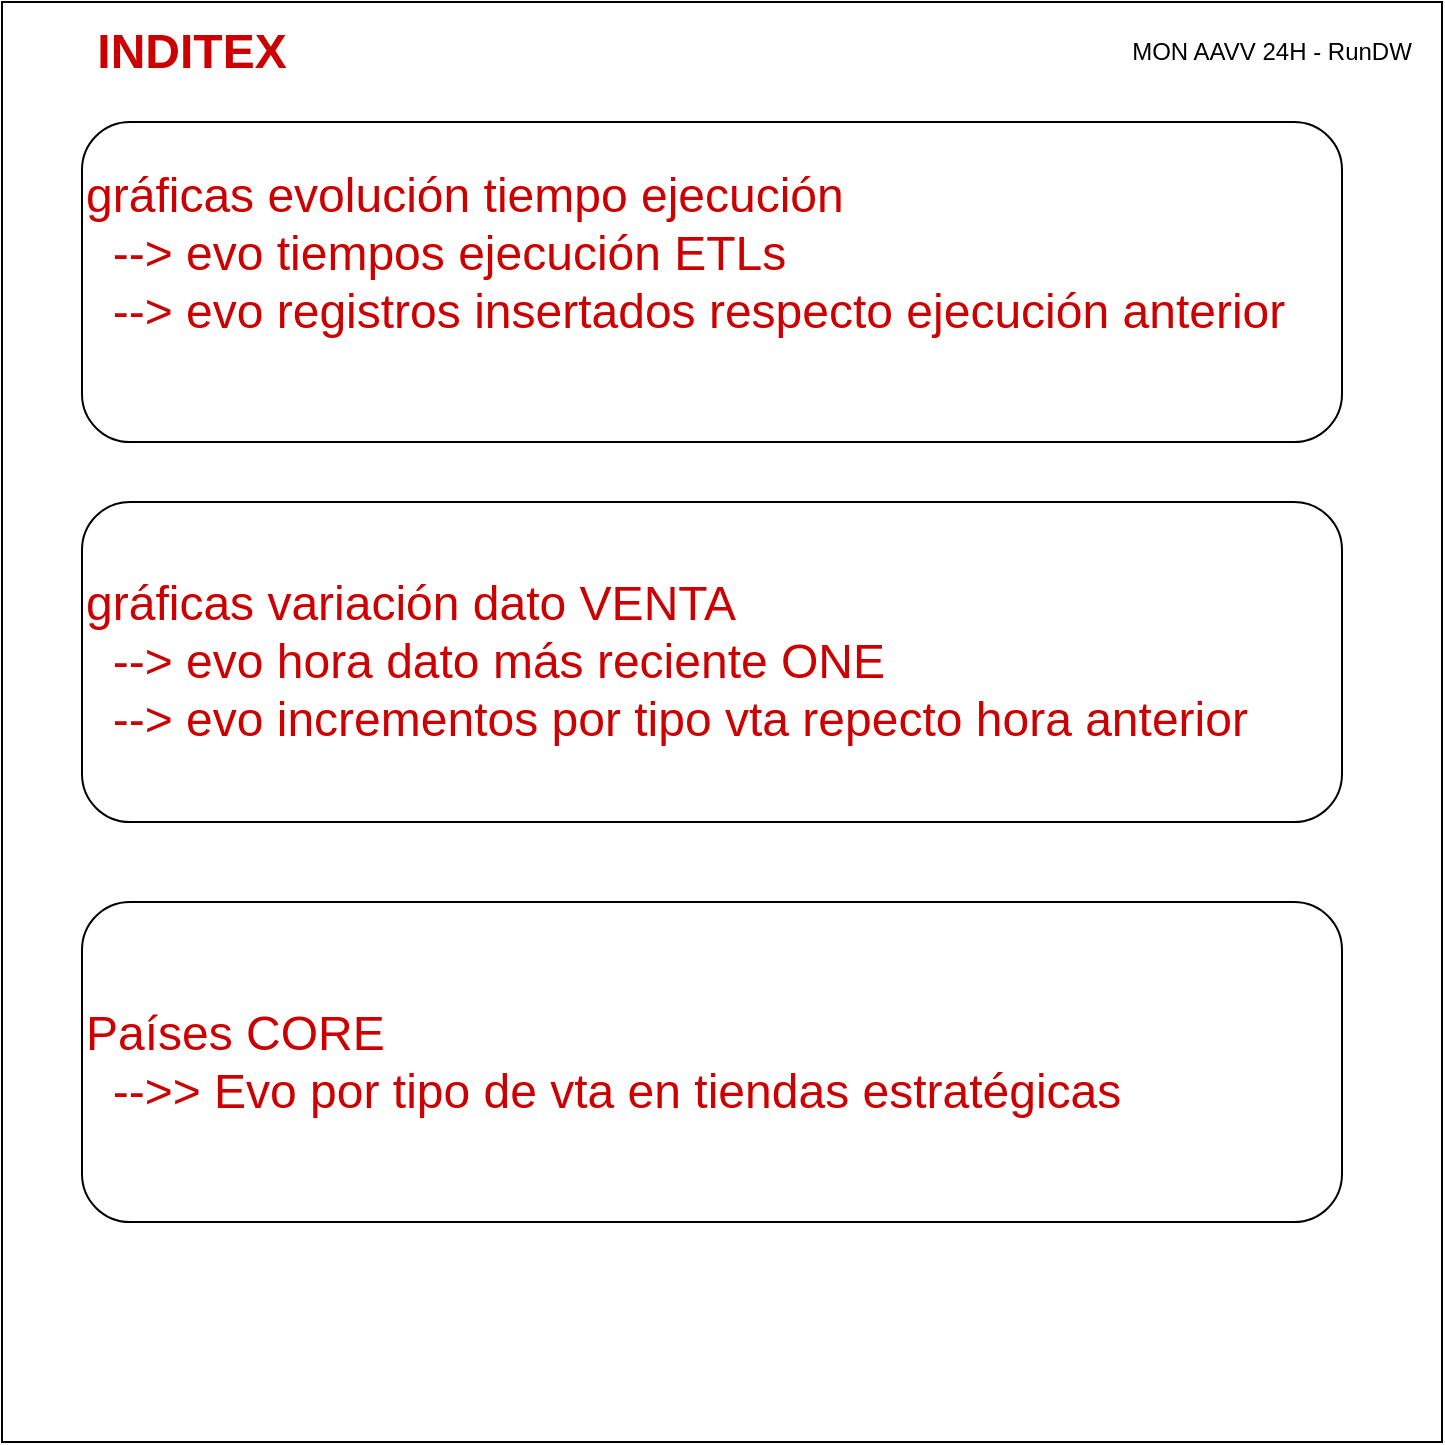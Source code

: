 <mxfile version="16.6.4" type="github">
  <diagram id="LJ3lU3-_otBDvy5FKb0J" name="Page-1">
    <mxGraphModel dx="1408" dy="788" grid="1" gridSize="10" guides="1" tooltips="1" connect="1" arrows="1" fold="1" page="1" pageScale="1" pageWidth="850" pageHeight="1100" math="0" shadow="0">
      <root>
        <mxCell id="0" />
        <mxCell id="1" parent="0" />
        <mxCell id="uS_sKdb5xaXnWw3Zl5GC-1" value="" style="whiteSpace=wrap;html=1;aspect=fixed;" vertex="1" parent="1">
          <mxGeometry x="80" y="40" width="720" height="720" as="geometry" />
        </mxCell>
        <mxCell id="uS_sKdb5xaXnWw3Zl5GC-2" value="MON AAVV 24H - RunDW" style="text;html=1;strokeColor=none;fillColor=none;align=center;verticalAlign=middle;whiteSpace=wrap;rounded=0;" vertex="1" parent="1">
          <mxGeometry x="640" y="50" width="150" height="30" as="geometry" />
        </mxCell>
        <mxCell id="uS_sKdb5xaXnWw3Zl5GC-3" value="INDITEX" style="text;html=1;align=center;verticalAlign=middle;whiteSpace=wrap;rounded=0;fontStyle=1;fontSize=24;fontColor=#CC0000;" vertex="1" parent="1">
          <mxGeometry x="100" y="50" width="150" height="30" as="geometry" />
        </mxCell>
        <mxCell id="uS_sKdb5xaXnWw3Zl5GC-6" value="gráficas evolución tiempo ejecución&lt;br&gt;&amp;nbsp; --&amp;gt; evo tiempos ejecución ETLs&lt;br&gt;&amp;nbsp; --&amp;gt; evo registros insertados respecto ejecución anterior&lt;br&gt;&lt;br&gt;" style="rounded=1;whiteSpace=wrap;html=1;fontSize=24;fontColor=#CC0000;align=left;" vertex="1" parent="1">
          <mxGeometry x="120" y="100" width="630" height="160" as="geometry" />
        </mxCell>
        <mxCell id="uS_sKdb5xaXnWw3Zl5GC-7" value="gráficas variación dato VENTA&lt;br&gt;&amp;nbsp; --&amp;gt; evo hora dato más reciente ONE&lt;br&gt;&amp;nbsp; --&amp;gt; evo incrementos por tipo vta repecto hora anterior&lt;br&gt;" style="rounded=1;whiteSpace=wrap;html=1;fontSize=24;fontColor=#CC0000;align=left;" vertex="1" parent="1">
          <mxGeometry x="120" y="290" width="630" height="160" as="geometry" />
        </mxCell>
        <mxCell id="uS_sKdb5xaXnWw3Zl5GC-8" value="Países CORE&lt;br&gt;&amp;nbsp; --&amp;gt;&amp;gt; Evo por tipo de vta en tiendas estratégicas&lt;br&gt;" style="rounded=1;whiteSpace=wrap;html=1;fontSize=24;fontColor=#CC0000;align=left;" vertex="1" parent="1">
          <mxGeometry x="120" y="490" width="630" height="160" as="geometry" />
        </mxCell>
      </root>
    </mxGraphModel>
  </diagram>
</mxfile>
